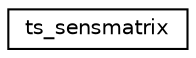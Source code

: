digraph "Graphical Class Hierarchy"
{
  edge [fontname="Helvetica",fontsize="10",labelfontname="Helvetica",labelfontsize="10"];
  node [fontname="Helvetica",fontsize="10",shape=record];
  rankdir="LR";
  Node1 [label="ts_sensmatrix",height=0.2,width=0.4,color="black", fillcolor="white", style="filled",URL="$structts__sensmatrix.html",tooltip="3x3 sensitivity matrix "];
}

